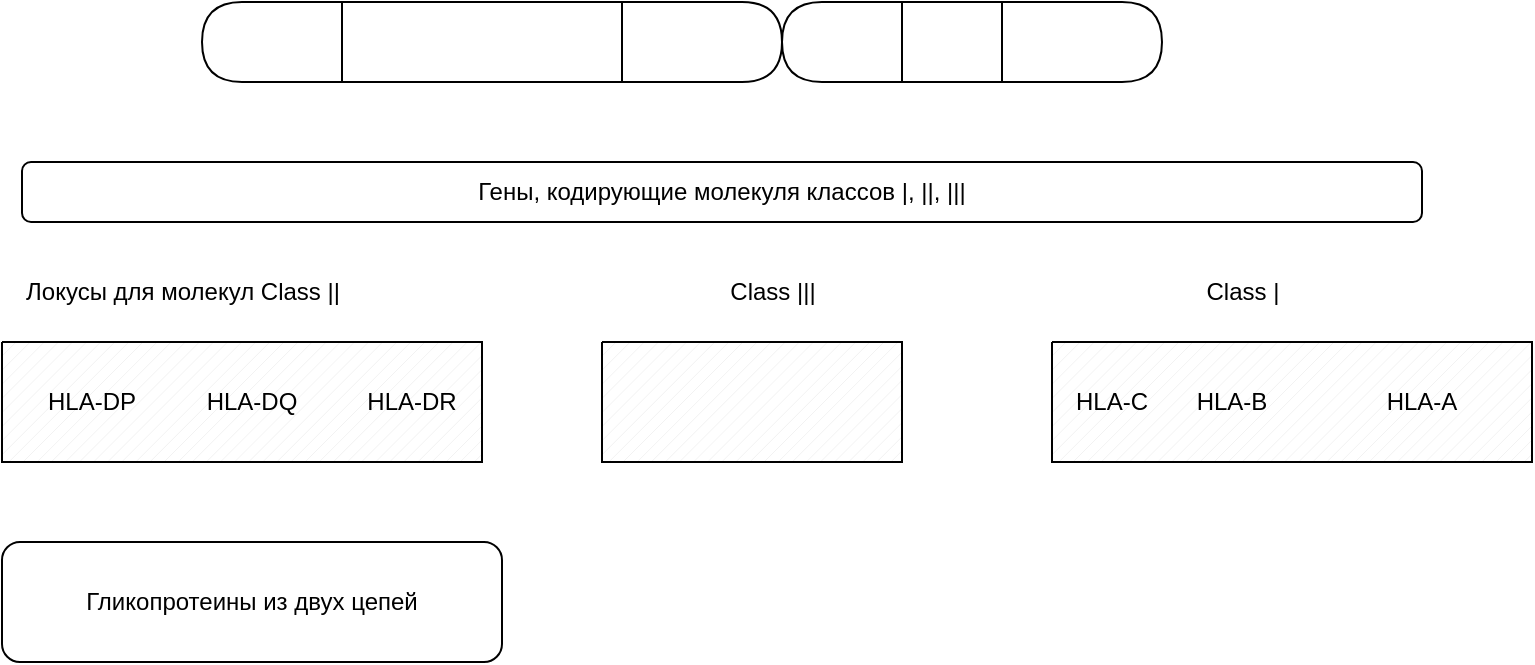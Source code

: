 <mxfile version="24.3.1" type="github">
  <diagram name="Page-1" id="-I0MyFCe74SBWzDTvCro">
    <mxGraphModel dx="1060" dy="580" grid="1" gridSize="10" guides="1" tooltips="1" connect="1" arrows="1" fold="1" page="1" pageScale="1" pageWidth="850" pageHeight="1100" math="0" shadow="0">
      <root>
        <mxCell id="0" />
        <mxCell id="1" parent="0" />
        <mxCell id="5hsAyEmP8SzY6PerSiog-17" value="" style="shape=delay;whiteSpace=wrap;html=1;" vertex="1" parent="1">
          <mxGeometry x="350" y="50" width="80" height="40" as="geometry" />
        </mxCell>
        <mxCell id="5hsAyEmP8SzY6PerSiog-18" value="" style="shape=delay;whiteSpace=wrap;html=1;direction=west;" vertex="1" parent="1">
          <mxGeometry x="140" y="50" width="80" height="40" as="geometry" />
        </mxCell>
        <mxCell id="5hsAyEmP8SzY6PerSiog-19" value="" style="verticalLabelPosition=bottom;verticalAlign=top;html=1;shape=mxgraph.basic.rect;fillColor2=none;strokeWidth=1;size=20;indent=5;" vertex="1" parent="1">
          <mxGeometry x="210" y="50" width="140" height="40" as="geometry" />
        </mxCell>
        <mxCell id="5hsAyEmP8SzY6PerSiog-20" value="" style="shape=delay;whiteSpace=wrap;html=1;" vertex="1" parent="1">
          <mxGeometry x="540" y="50" width="80" height="40" as="geometry" />
        </mxCell>
        <mxCell id="5hsAyEmP8SzY6PerSiog-21" value="" style="shape=delay;whiteSpace=wrap;html=1;direction=west;" vertex="1" parent="1">
          <mxGeometry x="430" y="50" width="80" height="40" as="geometry" />
        </mxCell>
        <mxCell id="5hsAyEmP8SzY6PerSiog-22" value="" style="verticalLabelPosition=bottom;verticalAlign=top;html=1;shape=mxgraph.basic.rect;fillColor2=none;strokeWidth=1;size=20;indent=5;" vertex="1" parent="1">
          <mxGeometry x="490" y="50" width="50" height="40" as="geometry" />
        </mxCell>
        <mxCell id="5hsAyEmP8SzY6PerSiog-23" value="" style="verticalLabelPosition=bottom;verticalAlign=top;html=1;shape=mxgraph.basic.patternFillRect;fillStyle=diag;step=5;fillStrokeWidth=0.2;fillStrokeColor=#dddddd;" vertex="1" parent="1">
          <mxGeometry x="40" y="220" width="240" height="60" as="geometry" />
        </mxCell>
        <mxCell id="5hsAyEmP8SzY6PerSiog-24" value="" style="verticalLabelPosition=bottom;verticalAlign=top;html=1;shape=mxgraph.basic.patternFillRect;fillStyle=diag;step=5;fillStrokeWidth=0.2;fillStrokeColor=#dddddd;" vertex="1" parent="1">
          <mxGeometry x="340" y="220" width="150" height="60" as="geometry" />
        </mxCell>
        <mxCell id="5hsAyEmP8SzY6PerSiog-25" value="" style="verticalLabelPosition=bottom;verticalAlign=top;html=1;shape=mxgraph.basic.patternFillRect;fillStyle=diag;step=5;fillStrokeWidth=0.2;fillStrokeColor=#dddddd;" vertex="1" parent="1">
          <mxGeometry x="565" y="220" width="240" height="60" as="geometry" />
        </mxCell>
        <mxCell id="5hsAyEmP8SzY6PerSiog-31" value="Class |||" style="text;html=1;align=center;verticalAlign=middle;resizable=0;points=[];autosize=1;strokeColor=none;fillColor=none;" vertex="1" parent="1">
          <mxGeometry x="390" y="180" width="70" height="30" as="geometry" />
        </mxCell>
        <mxCell id="5hsAyEmP8SzY6PerSiog-32" value="Class |" style="text;html=1;align=center;verticalAlign=middle;resizable=0;points=[];autosize=1;strokeColor=none;fillColor=none;" vertex="1" parent="1">
          <mxGeometry x="630" y="180" width="60" height="30" as="geometry" />
        </mxCell>
        <mxCell id="5hsAyEmP8SzY6PerSiog-33" value="Локусы для молекул Class ||" style="text;html=1;align=center;verticalAlign=middle;resizable=0;points=[];autosize=1;strokeColor=none;fillColor=none;" vertex="1" parent="1">
          <mxGeometry x="40" y="180" width="180" height="30" as="geometry" />
        </mxCell>
        <mxCell id="5hsAyEmP8SzY6PerSiog-39" value="HLA-DP" style="text;html=1;align=center;verticalAlign=middle;whiteSpace=wrap;rounded=0;" vertex="1" parent="1">
          <mxGeometry x="50" y="235" width="70" height="30" as="geometry" />
        </mxCell>
        <mxCell id="5hsAyEmP8SzY6PerSiog-40" value="HLA-DQ" style="text;html=1;align=center;verticalAlign=middle;whiteSpace=wrap;rounded=0;" vertex="1" parent="1">
          <mxGeometry x="130" y="235" width="70" height="30" as="geometry" />
        </mxCell>
        <mxCell id="5hsAyEmP8SzY6PerSiog-41" value="HLA-DR" style="text;html=1;align=center;verticalAlign=middle;whiteSpace=wrap;rounded=0;" vertex="1" parent="1">
          <mxGeometry x="210" y="235" width="70" height="30" as="geometry" />
        </mxCell>
        <mxCell id="5hsAyEmP8SzY6PerSiog-42" value="HLA-C" style="text;html=1;align=center;verticalAlign=middle;whiteSpace=wrap;rounded=0;" vertex="1" parent="1">
          <mxGeometry x="565" y="235" width="60" height="30" as="geometry" />
        </mxCell>
        <mxCell id="5hsAyEmP8SzY6PerSiog-43" value="HLA-B" style="text;html=1;align=center;verticalAlign=middle;whiteSpace=wrap;rounded=0;" vertex="1" parent="1">
          <mxGeometry x="625" y="235" width="60" height="30" as="geometry" />
        </mxCell>
        <mxCell id="5hsAyEmP8SzY6PerSiog-44" value="HLA-A" style="text;html=1;align=center;verticalAlign=middle;whiteSpace=wrap;rounded=0;" vertex="1" parent="1">
          <mxGeometry x="720" y="235" width="60" height="30" as="geometry" />
        </mxCell>
        <mxCell id="5hsAyEmP8SzY6PerSiog-46" value="Гены, кодирующие молекуля классов |, ||, |||" style="rounded=1;whiteSpace=wrap;html=1;" vertex="1" parent="1">
          <mxGeometry x="50" y="130" width="700" height="30" as="geometry" />
        </mxCell>
        <mxCell id="5hsAyEmP8SzY6PerSiog-47" value="Гликопротеины из двух цепей" style="rounded=1;whiteSpace=wrap;html=1;" vertex="1" parent="1">
          <mxGeometry x="40" y="320" width="250" height="60" as="geometry" />
        </mxCell>
      </root>
    </mxGraphModel>
  </diagram>
</mxfile>
